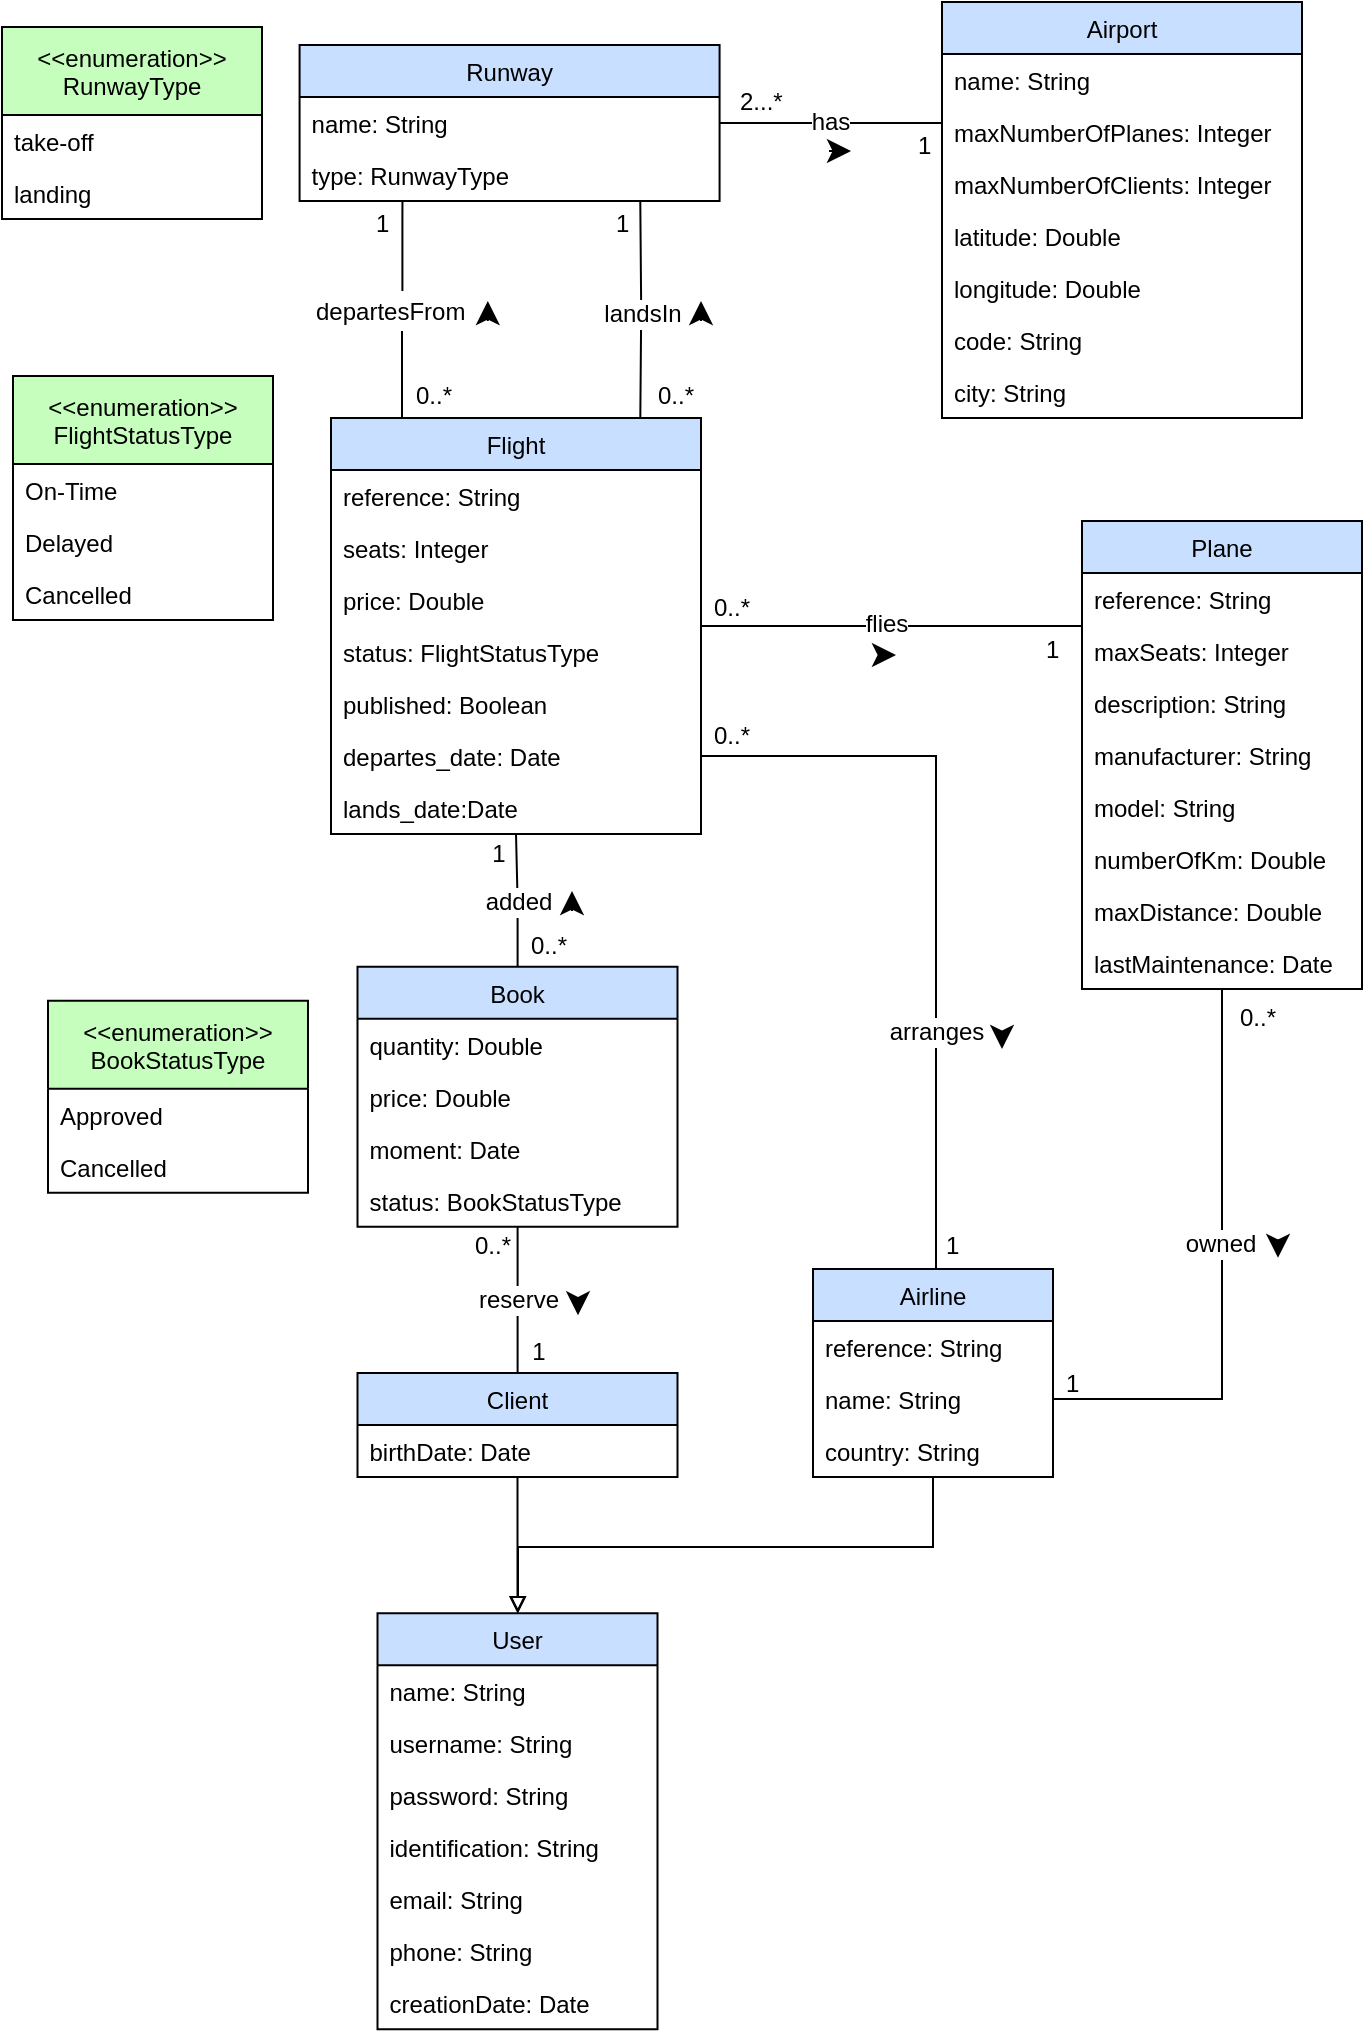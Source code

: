 <mxfile version="12.4.2" type="device" pages="1"><diagram id="jjlKhus_xSIykUgJ4xhV" name="Page-1"><mxGraphModel dx="1173" dy="673" grid="1" gridSize="10" guides="1" tooltips="1" connect="1" arrows="1" fold="1" page="1" pageScale="1" pageWidth="827" pageHeight="1169" math="0" shadow="0"><root><mxCell id="0"/><mxCell id="1" parent="0"/><mxCell id="i8U-wxFuqgs0PLPMtwqe-15" style="edgeStyle=orthogonalEdgeStyle;rounded=0;orthogonalLoop=1;jettySize=auto;html=1;endArrow=none;endFill=0;" parent="1" source="wiXEgSdRvyLpgxrbXpj9-1" target="e47_xVu1gTIImA9z5qKd-11" edge="1"><mxGeometry relative="1" as="geometry"><Array as="points"><mxPoint x="550" y="130.5"/><mxPoint x="550" y="130.5"/></Array></mxGeometry></mxCell><mxCell id="i8U-wxFuqgs0PLPMtwqe-63" value="has" style="text;html=1;resizable=0;points=[];align=center;verticalAlign=middle;labelBackgroundColor=#ffffff;fontSize=12;" parent="i8U-wxFuqgs0PLPMtwqe-15" vertex="1" connectable="0"><mxGeometry x="0.215" y="2" relative="1" as="geometry"><mxPoint x="11.71" y="-3.2" as="offset"/></mxGeometry></mxCell><mxCell id="wiXEgSdRvyLpgxrbXpj9-1" value="Airport" style="swimlane;fontStyle=0;childLayout=stackLayout;horizontal=1;startSize=26;fillColor=#C9DFFF;horizontalStack=0;resizeParent=1;resizeParentMax=0;resizeLast=0;collapsible=1;marginBottom=0;" parent="1" vertex="1"><mxGeometry x="570" y="70" width="180" height="208" as="geometry"/></mxCell><mxCell id="e47_xVu1gTIImA9z5qKd-8" value="name: String" style="text;strokeColor=none;fillColor=none;align=left;verticalAlign=top;spacingLeft=4;spacingRight=4;overflow=hidden;rotatable=0;points=[[0,0.5],[1,0.5]];portConstraint=eastwest;" parent="wiXEgSdRvyLpgxrbXpj9-1" vertex="1"><mxGeometry y="26" width="180" height="26" as="geometry"/></mxCell><mxCell id="wiXEgSdRvyLpgxrbXpj9-2" value="maxNumberOfPlanes: Integer" style="text;strokeColor=none;fillColor=none;align=left;verticalAlign=top;spacingLeft=4;spacingRight=4;overflow=hidden;rotatable=0;points=[[0,0.5],[1,0.5]];portConstraint=eastwest;" parent="wiXEgSdRvyLpgxrbXpj9-1" vertex="1"><mxGeometry y="52" width="180" height="26" as="geometry"/></mxCell><mxCell id="wiXEgSdRvyLpgxrbXpj9-3" value="maxNumberOfClients: Integer" style="text;strokeColor=none;fillColor=none;align=left;verticalAlign=top;spacingLeft=4;spacingRight=4;overflow=hidden;rotatable=0;points=[[0,0.5],[1,0.5]];portConstraint=eastwest;" parent="wiXEgSdRvyLpgxrbXpj9-1" vertex="1"><mxGeometry y="78" width="180" height="26" as="geometry"/></mxCell><mxCell id="wiXEgSdRvyLpgxrbXpj9-18" value="latitude: Double" style="text;strokeColor=none;fillColor=none;align=left;verticalAlign=top;spacingLeft=4;spacingRight=4;overflow=hidden;rotatable=0;points=[[0,0.5],[1,0.5]];portConstraint=eastwest;" parent="wiXEgSdRvyLpgxrbXpj9-1" vertex="1"><mxGeometry y="104" width="180" height="26" as="geometry"/></mxCell><mxCell id="wiXEgSdRvyLpgxrbXpj9-19" value="longitude: Double" style="text;strokeColor=none;fillColor=none;align=left;verticalAlign=top;spacingLeft=4;spacingRight=4;overflow=hidden;rotatable=0;points=[[0,0.5],[1,0.5]];portConstraint=eastwest;" parent="wiXEgSdRvyLpgxrbXpj9-1" vertex="1"><mxGeometry y="130" width="180" height="26" as="geometry"/></mxCell><mxCell id="e47_xVu1gTIImA9z5qKd-31" value="code: String" style="text;strokeColor=none;fillColor=none;align=left;verticalAlign=top;spacingLeft=4;spacingRight=4;overflow=hidden;rotatable=0;points=[[0,0.5],[1,0.5]];portConstraint=eastwest;" parent="wiXEgSdRvyLpgxrbXpj9-1" vertex="1"><mxGeometry y="156" width="180" height="26" as="geometry"/></mxCell><mxCell id="_Gs-0p0A_HQVbvWXgcsS-1" value="city: String" style="text;strokeColor=none;fillColor=none;align=left;verticalAlign=top;spacingLeft=4;spacingRight=4;overflow=hidden;rotatable=0;points=[[0,0.5],[1,0.5]];portConstraint=eastwest;" parent="wiXEgSdRvyLpgxrbXpj9-1" vertex="1"><mxGeometry y="182" width="180" height="26" as="geometry"/></mxCell><mxCell id="wiXEgSdRvyLpgxrbXpj9-56" style="edgeStyle=orthogonalEdgeStyle;rounded=0;orthogonalLoop=1;jettySize=auto;html=1;endArrow=none;endFill=0;startArrow=none;startFill=0;" parent="1" target="wiXEgSdRvyLpgxrbXpj9-24" edge="1" source="wiXEgSdRvyLpgxrbXpj9-20"><mxGeometry relative="1" as="geometry"><mxPoint x="449.497" y="418.845" as="sourcePoint"/><mxPoint x="640.29" y="419.362" as="targetPoint"/><Array as="points"><mxPoint x="610" y="382.5"/><mxPoint x="610" y="382.5"/></Array></mxGeometry></mxCell><mxCell id="i8U-wxFuqgs0PLPMtwqe-56" value="flies" style="text;html=1;resizable=0;points=[];align=center;verticalAlign=middle;labelBackgroundColor=#ffffff;fontSize=12;" parent="wiXEgSdRvyLpgxrbXpj9-56" vertex="1" connectable="0"><mxGeometry x="-0.032" y="-1" relative="1" as="geometry"><mxPoint y="-2.1" as="offset"/></mxGeometry></mxCell><mxCell id="wiXEgSdRvyLpgxrbXpj9-119" style="edgeStyle=orthogonalEdgeStyle;rounded=0;orthogonalLoop=1;jettySize=auto;html=1;endArrow=none;endFill=0;endSize=12;exitX=1;exitY=0.5;exitDx=0;exitDy=0;" parent="1" source="CHxeCQ4neYwOD0dbttCD-2" target="wiXEgSdRvyLpgxrbXpj9-35" edge="1"><mxGeometry relative="1" as="geometry"><Array as="points"><mxPoint x="567" y="447.5"/></Array></mxGeometry></mxCell><mxCell id="i8U-wxFuqgs0PLPMtwqe-54" value="arranges" style="text;html=1;resizable=0;points=[];align=center;verticalAlign=middle;labelBackgroundColor=#ffffff;fontSize=12;" parent="wiXEgSdRvyLpgxrbXpj9-119" vertex="1" connectable="0"><mxGeometry x="0.094" y="1" relative="1" as="geometry"><mxPoint x="-1.29" y="50.93" as="offset"/></mxGeometry></mxCell><mxCell id="wiXEgSdRvyLpgxrbXpj9-20" value="Flight" style="swimlane;fontStyle=0;childLayout=stackLayout;horizontal=1;startSize=26;fillColor=#C9DFFF;horizontalStack=0;resizeParent=1;resizeParentMax=0;resizeLast=0;collapsible=1;marginBottom=0;" parent="1" vertex="1"><mxGeometry x="264.5" y="278" width="185" height="208" as="geometry"/></mxCell><mxCell id="wiXEgSdRvyLpgxrbXpj9-21" value="reference: String" style="text;strokeColor=none;fillColor=none;align=left;verticalAlign=top;spacingLeft=4;spacingRight=4;overflow=hidden;rotatable=0;points=[[0,0.5],[1,0.5]];portConstraint=eastwest;" parent="wiXEgSdRvyLpgxrbXpj9-20" vertex="1"><mxGeometry y="26" width="185" height="26" as="geometry"/></mxCell><mxCell id="i8U-wxFuqgs0PLPMtwqe-36" value="seats: Integer" style="text;strokeColor=none;fillColor=none;align=left;verticalAlign=top;spacingLeft=4;spacingRight=4;overflow=hidden;rotatable=0;points=[[0,0.5],[1,0.5]];portConstraint=eastwest;" parent="wiXEgSdRvyLpgxrbXpj9-20" vertex="1"><mxGeometry y="52" width="185" height="26" as="geometry"/></mxCell><mxCell id="MM5RyZg-ztgFX06u590O-25" value="price: Double" style="text;strokeColor=none;fillColor=none;align=left;verticalAlign=top;spacingLeft=4;spacingRight=4;overflow=hidden;rotatable=0;points=[[0,0.5],[1,0.5]];portConstraint=eastwest;" parent="wiXEgSdRvyLpgxrbXpj9-20" vertex="1"><mxGeometry y="78" width="185" height="26" as="geometry"/></mxCell><mxCell id="_Gs-0p0A_HQVbvWXgcsS-5" value="status: FlightStatusType" style="text;strokeColor=none;fillColor=none;align=left;verticalAlign=top;spacingLeft=4;spacingRight=4;overflow=hidden;rotatable=0;points=[[0,0.5],[1,0.5]];portConstraint=eastwest;" parent="wiXEgSdRvyLpgxrbXpj9-20" vertex="1"><mxGeometry y="104" width="185" height="26" as="geometry"/></mxCell><mxCell id="gI_N3tpRyIYQLlrULtav-6" value="published: Boolean" style="text;strokeColor=none;fillColor=none;align=left;verticalAlign=top;spacingLeft=4;spacingRight=4;overflow=hidden;rotatable=0;points=[[0,0.5],[1,0.5]];portConstraint=eastwest;" parent="wiXEgSdRvyLpgxrbXpj9-20" vertex="1"><mxGeometry y="130" width="185" height="26" as="geometry"/></mxCell><mxCell id="CHxeCQ4neYwOD0dbttCD-2" value="departes_date: Date" style="text;strokeColor=none;fillColor=none;align=left;verticalAlign=top;spacingLeft=4;spacingRight=4;overflow=hidden;rotatable=0;points=[[0,0.5],[1,0.5]];portConstraint=eastwest;" parent="wiXEgSdRvyLpgxrbXpj9-20" vertex="1"><mxGeometry y="156" width="185" height="26" as="geometry"/></mxCell><mxCell id="CHxeCQ4neYwOD0dbttCD-3" value="lands_date:Date" style="text;strokeColor=none;fillColor=none;align=left;verticalAlign=top;spacingLeft=4;spacingRight=4;overflow=hidden;rotatable=0;points=[[0,0.5],[1,0.5]];portConstraint=eastwest;" parent="wiXEgSdRvyLpgxrbXpj9-20" vertex="1"><mxGeometry y="182" width="185" height="26" as="geometry"/></mxCell><mxCell id="TCSUIUaR9XJrsjGmxKsc-1" style="edgeStyle=orthogonalEdgeStyle;rounded=0;orthogonalLoop=1;jettySize=auto;html=1;endArrow=none;endFill=0;" edge="1" parent="1" source="wiXEgSdRvyLpgxrbXpj9-24" target="wiXEgSdRvyLpgxrbXpj9-36"><mxGeometry relative="1" as="geometry"/></mxCell><mxCell id="wiXEgSdRvyLpgxrbXpj9-24" value="Plane" style="swimlane;fontStyle=0;childLayout=stackLayout;horizontal=1;startSize=26;fillColor=#C9DFFF;horizontalStack=0;resizeParent=1;resizeParentMax=0;resizeLast=0;collapsible=1;marginBottom=0;" parent="1" vertex="1"><mxGeometry x="640" y="329.5" width="140" height="234" as="geometry"/></mxCell><mxCell id="wiXEgSdRvyLpgxrbXpj9-25" value="reference: String" style="text;strokeColor=none;fillColor=none;align=left;verticalAlign=top;spacingLeft=4;spacingRight=4;overflow=hidden;rotatable=0;points=[[0,0.5],[1,0.5]];portConstraint=eastwest;" parent="wiXEgSdRvyLpgxrbXpj9-24" vertex="1"><mxGeometry y="26" width="140" height="26" as="geometry"/></mxCell><mxCell id="wiXEgSdRvyLpgxrbXpj9-26" value="maxSeats: Integer" style="text;strokeColor=none;fillColor=none;align=left;verticalAlign=top;spacingLeft=4;spacingRight=4;overflow=hidden;rotatable=0;points=[[0,0.5],[1,0.5]];portConstraint=eastwest;" parent="wiXEgSdRvyLpgxrbXpj9-24" vertex="1"><mxGeometry y="52" width="140" height="26" as="geometry"/></mxCell><mxCell id="wiXEgSdRvyLpgxrbXpj9-27" value="description: String" style="text;strokeColor=none;fillColor=none;align=left;verticalAlign=top;spacingLeft=4;spacingRight=4;overflow=hidden;rotatable=0;points=[[0,0.5],[1,0.5]];portConstraint=eastwest;" parent="wiXEgSdRvyLpgxrbXpj9-24" vertex="1"><mxGeometry y="78" width="140" height="26" as="geometry"/></mxCell><mxCell id="wiXEgSdRvyLpgxrbXpj9-32" value="manufacturer: String" style="text;strokeColor=none;fillColor=none;align=left;verticalAlign=top;spacingLeft=4;spacingRight=4;overflow=hidden;rotatable=0;points=[[0,0.5],[1,0.5]];portConstraint=eastwest;" parent="wiXEgSdRvyLpgxrbXpj9-24" vertex="1"><mxGeometry y="104" width="140" height="26" as="geometry"/></mxCell><mxCell id="wiXEgSdRvyLpgxrbXpj9-33" value="model: String" style="text;strokeColor=none;fillColor=none;align=left;verticalAlign=top;spacingLeft=4;spacingRight=4;overflow=hidden;rotatable=0;points=[[0,0.5],[1,0.5]];portConstraint=eastwest;" parent="wiXEgSdRvyLpgxrbXpj9-24" vertex="1"><mxGeometry y="130" width="140" height="26" as="geometry"/></mxCell><mxCell id="wiXEgSdRvyLpgxrbXpj9-34" value="numberOfKm: Double" style="text;strokeColor=none;fillColor=none;align=left;verticalAlign=top;spacingLeft=4;spacingRight=4;overflow=hidden;rotatable=0;points=[[0,0.5],[1,0.5]];portConstraint=eastwest;" parent="wiXEgSdRvyLpgxrbXpj9-24" vertex="1"><mxGeometry y="156" width="140" height="26" as="geometry"/></mxCell><mxCell id="of_QxzewLx2LEj0Din7o-1" value="maxDistance: Double" style="text;strokeColor=none;fillColor=none;align=left;verticalAlign=top;spacingLeft=4;spacingRight=4;overflow=hidden;rotatable=0;points=[[0,0.5],[1,0.5]];portConstraint=eastwest;" parent="wiXEgSdRvyLpgxrbXpj9-24" vertex="1"><mxGeometry y="182" width="140" height="26" as="geometry"/></mxCell><mxCell id="wubz8HPa-OPtQIQeX_Rz-7" value="lastMaintenance: Date" style="text;strokeColor=none;fillColor=none;align=left;verticalAlign=top;spacingLeft=4;spacingRight=4;overflow=hidden;rotatable=0;points=[[0,0.5],[1,0.5]];portConstraint=eastwest;" parent="wiXEgSdRvyLpgxrbXpj9-24" vertex="1"><mxGeometry y="208" width="140" height="26" as="geometry"/></mxCell><mxCell id="MM5RyZg-ztgFX06u590O-30" style="edgeStyle=orthogonalEdgeStyle;rounded=0;orthogonalLoop=1;jettySize=auto;html=1;endArrow=block;endFill=0;" parent="1" source="wiXEgSdRvyLpgxrbXpj9-35" target="wiXEgSdRvyLpgxrbXpj9-97" edge="1"><mxGeometry relative="1" as="geometry"><Array as="points"><mxPoint x="566" y="842.5"/><mxPoint x="358" y="842.5"/></Array></mxGeometry></mxCell><mxCell id="wiXEgSdRvyLpgxrbXpj9-35" value="Airline" style="swimlane;fontStyle=0;childLayout=stackLayout;horizontal=1;startSize=26;fillColor=#C9DFFF;horizontalStack=0;resizeParent=1;resizeParentMax=0;resizeLast=0;collapsible=1;marginBottom=0;" parent="1" vertex="1"><mxGeometry x="505.5" y="703.5" width="120" height="104" as="geometry"/></mxCell><mxCell id="wubz8HPa-OPtQIQeX_Rz-4" value="reference: String" style="text;strokeColor=none;fillColor=none;align=left;verticalAlign=top;spacingLeft=4;spacingRight=4;overflow=hidden;rotatable=0;points=[[0,0.5],[1,0.5]];portConstraint=eastwest;" parent="wiXEgSdRvyLpgxrbXpj9-35" vertex="1"><mxGeometry y="26" width="120" height="26" as="geometry"/></mxCell><mxCell id="wiXEgSdRvyLpgxrbXpj9-36" value="name: String" style="text;strokeColor=none;fillColor=none;align=left;verticalAlign=top;spacingLeft=4;spacingRight=4;overflow=hidden;rotatable=0;points=[[0,0.5],[1,0.5]];portConstraint=eastwest;" parent="wiXEgSdRvyLpgxrbXpj9-35" vertex="1"><mxGeometry y="52" width="120" height="26" as="geometry"/></mxCell><mxCell id="wubz8HPa-OPtQIQeX_Rz-3" value="country: String" style="text;strokeColor=none;fillColor=none;align=left;verticalAlign=top;spacingLeft=4;spacingRight=4;overflow=hidden;rotatable=0;points=[[0,0.5],[1,0.5]];portConstraint=eastwest;" parent="wiXEgSdRvyLpgxrbXpj9-35" vertex="1"><mxGeometry y="78" width="120" height="26" as="geometry"/></mxCell><mxCell id="ddyBXh0n-D4mU05Y6qdm-5" style="edgeStyle=orthogonalEdgeStyle;rounded=0;orthogonalLoop=1;jettySize=auto;html=1;endFill=0;endArrow=block;" parent="1" source="wiXEgSdRvyLpgxrbXpj9-39" target="wiXEgSdRvyLpgxrbXpj9-97" edge="1"><mxGeometry relative="1" as="geometry"/></mxCell><mxCell id="wiXEgSdRvyLpgxrbXpj9-39" value="Client" style="swimlane;fontStyle=0;childLayout=stackLayout;horizontal=1;startSize=26;fillColor=#C9DFFF;horizontalStack=0;resizeParent=1;resizeParentMax=0;resizeLast=0;collapsible=1;marginBottom=0;" parent="1" vertex="1"><mxGeometry x="277.75" y="755.5" width="160" height="52" as="geometry"/></mxCell><mxCell id="wiXEgSdRvyLpgxrbXpj9-41" value="birthDate: Date" style="text;strokeColor=none;fillColor=none;align=left;verticalAlign=top;spacingLeft=4;spacingRight=4;overflow=hidden;rotatable=0;points=[[0,0.5],[1,0.5]];portConstraint=eastwest;" parent="wiXEgSdRvyLpgxrbXpj9-39" vertex="1"><mxGeometry y="26" width="160" height="26" as="geometry"/></mxCell><mxCell id="wiXEgSdRvyLpgxrbXpj9-97" value="User" style="swimlane;fontStyle=0;childLayout=stackLayout;horizontal=1;startSize=26;fillColor=#C9DFFF;horizontalStack=0;resizeParent=1;resizeParentMax=0;resizeLast=0;collapsible=1;marginBottom=0;" parent="1" vertex="1"><mxGeometry x="287.75" y="875.64" width="140" height="208" as="geometry"/></mxCell><mxCell id="wiXEgSdRvyLpgxrbXpj9-98" value="name: String" style="text;strokeColor=none;fillColor=none;align=left;verticalAlign=top;spacingLeft=4;spacingRight=4;overflow=hidden;rotatable=0;points=[[0,0.5],[1,0.5]];portConstraint=eastwest;" parent="wiXEgSdRvyLpgxrbXpj9-97" vertex="1"><mxGeometry y="26" width="140" height="26" as="geometry"/></mxCell><mxCell id="wiXEgSdRvyLpgxrbXpj9-99" value="username: String" style="text;strokeColor=none;fillColor=none;align=left;verticalAlign=top;spacingLeft=4;spacingRight=4;overflow=hidden;rotatable=0;points=[[0,0.5],[1,0.5]];portConstraint=eastwest;" parent="wiXEgSdRvyLpgxrbXpj9-97" vertex="1"><mxGeometry y="52" width="140" height="26" as="geometry"/></mxCell><mxCell id="wiXEgSdRvyLpgxrbXpj9-100" value="password: String" style="text;strokeColor=none;fillColor=none;align=left;verticalAlign=top;spacingLeft=4;spacingRight=4;overflow=hidden;rotatable=0;points=[[0,0.5],[1,0.5]];portConstraint=eastwest;" parent="wiXEgSdRvyLpgxrbXpj9-97" vertex="1"><mxGeometry y="78" width="140" height="26" as="geometry"/></mxCell><mxCell id="wiXEgSdRvyLpgxrbXpj9-102" value="identification: String" style="text;strokeColor=none;fillColor=none;align=left;verticalAlign=top;spacingLeft=4;spacingRight=4;overflow=hidden;rotatable=0;points=[[0,0.5],[1,0.5]];portConstraint=eastwest;" parent="wiXEgSdRvyLpgxrbXpj9-97" vertex="1"><mxGeometry y="104" width="140" height="26" as="geometry"/></mxCell><mxCell id="wiXEgSdRvyLpgxrbXpj9-104" value="email: String" style="text;strokeColor=none;fillColor=none;align=left;verticalAlign=top;spacingLeft=4;spacingRight=4;overflow=hidden;rotatable=0;points=[[0,0.5],[1,0.5]];portConstraint=eastwest;" parent="wiXEgSdRvyLpgxrbXpj9-97" vertex="1"><mxGeometry y="130" width="140" height="26" as="geometry"/></mxCell><mxCell id="wiXEgSdRvyLpgxrbXpj9-105" value="phone: String" style="text;strokeColor=none;fillColor=none;align=left;verticalAlign=top;spacingLeft=4;spacingRight=4;overflow=hidden;rotatable=0;points=[[0,0.5],[1,0.5]];portConstraint=eastwest;" parent="wiXEgSdRvyLpgxrbXpj9-97" vertex="1"><mxGeometry y="156" width="140" height="26" as="geometry"/></mxCell><mxCell id="wiXEgSdRvyLpgxrbXpj9-106" value="creationDate: Date" style="text;strokeColor=none;fillColor=none;align=left;verticalAlign=top;spacingLeft=4;spacingRight=4;overflow=hidden;rotatable=0;points=[[0,0.5],[1,0.5]];portConstraint=eastwest;" parent="wiXEgSdRvyLpgxrbXpj9-97" vertex="1"><mxGeometry y="182" width="140" height="26" as="geometry"/></mxCell><mxCell id="i8U-wxFuqgs0PLPMtwqe-8" style="edgeStyle=orthogonalEdgeStyle;rounded=0;orthogonalLoop=1;jettySize=auto;html=1;endArrow=none;endFill=0;exitX=0.771;exitY=1.001;exitDx=0;exitDy=0;exitPerimeter=0;entryX=0.836;entryY=-0.002;entryDx=0;entryDy=0;entryPerimeter=0;" parent="1" target="wiXEgSdRvyLpgxrbXpj9-20" edge="1"><mxGeometry relative="1" as="geometry"><mxPoint x="419" y="313.5" as="targetPoint"/><mxPoint x="419.143" y="169.643" as="sourcePoint"/></mxGeometry></mxCell><mxCell id="i8U-wxFuqgs0PLPMtwqe-12" value="landsIn" style="text;html=1;resizable=0;points=[];align=center;verticalAlign=middle;labelBackgroundColor=#ffffff;" parent="i8U-wxFuqgs0PLPMtwqe-8" vertex="1" connectable="0"><mxGeometry x="0.205" y="2" relative="1" as="geometry"><mxPoint x="-1.33" y="-8.73" as="offset"/></mxGeometry></mxCell><mxCell id="i8U-wxFuqgs0PLPMtwqe-13" style="edgeStyle=orthogonalEdgeStyle;rounded=0;orthogonalLoop=1;jettySize=auto;html=1;endArrow=none;endFill=0;" parent="1" source="i8U-wxFuqgs0PLPMtwqe-10" target="wiXEgSdRvyLpgxrbXpj9-20" edge="1"><mxGeometry relative="1" as="geometry"><Array as="points"><mxPoint x="300" y="278.5"/><mxPoint x="300" y="278.5"/></Array><mxPoint x="350" y="273.5" as="targetPoint"/></mxGeometry></mxCell><mxCell id="e47_xVu1gTIImA9z5qKd-11" value="Runway" style="swimlane;fontStyle=0;childLayout=stackLayout;horizontal=1;startSize=26;fillColor=#C9DFFF;horizontalStack=0;resizeParent=1;resizeParentMax=0;resizeLast=0;collapsible=1;marginBottom=0;" parent="1" vertex="1"><mxGeometry x="248.79" y="91.5" width="210" height="78" as="geometry"/></mxCell><mxCell id="e47_xVu1gTIImA9z5qKd-12" value="name: String" style="text;strokeColor=none;fillColor=none;align=left;verticalAlign=top;spacingLeft=4;spacingRight=4;overflow=hidden;rotatable=0;points=[[0,0.5],[1,0.5]];portConstraint=eastwest;" parent="e47_xVu1gTIImA9z5qKd-11" vertex="1"><mxGeometry y="26" width="210" height="26" as="geometry"/></mxCell><mxCell id="e47_xVu1gTIImA9z5qKd-16" value="type: RunwayType" style="text;strokeColor=none;fillColor=none;align=left;verticalAlign=top;spacingLeft=4;spacingRight=4;overflow=hidden;rotatable=0;points=[[0,0.5],[1,0.5]];portConstraint=eastwest;" parent="e47_xVu1gTIImA9z5qKd-11" vertex="1"><mxGeometry y="52" width="210" height="26" as="geometry"/></mxCell><mxCell id="e47_xVu1gTIImA9z5qKd-18" value="&lt;&lt;enumeration&gt;&gt;&#10;RunwayType" style="swimlane;fontStyle=0;childLayout=stackLayout;horizontal=1;startSize=44;fillColor=#C6FFBD;horizontalStack=0;resizeParent=1;resizeParentMax=0;resizeLast=0;collapsible=1;marginBottom=0;" parent="1" vertex="1"><mxGeometry x="100" y="82.5" width="130" height="96" as="geometry"/></mxCell><mxCell id="e47_xVu1gTIImA9z5qKd-19" value="take-off" style="text;strokeColor=none;fillColor=none;align=left;verticalAlign=top;spacingLeft=4;spacingRight=4;overflow=hidden;rotatable=0;points=[[0,0.5],[1,0.5]];portConstraint=eastwest;" parent="e47_xVu1gTIImA9z5qKd-18" vertex="1"><mxGeometry y="44" width="130" height="26" as="geometry"/></mxCell><mxCell id="e47_xVu1gTIImA9z5qKd-20" value="landing" style="text;strokeColor=none;fillColor=none;align=left;verticalAlign=top;spacingLeft=4;spacingRight=4;overflow=hidden;rotatable=0;points=[[0,0.5],[1,0.5]];portConstraint=eastwest;" parent="e47_xVu1gTIImA9z5qKd-18" vertex="1"><mxGeometry y="70" width="130" height="26" as="geometry"/></mxCell><mxCell id="i8U-wxFuqgs0PLPMtwqe-10" value="departesFrom" style="text;html=1;resizable=0;points=[];autosize=1;align=left;verticalAlign=top;spacingTop=-4;" parent="1" vertex="1"><mxGeometry x="255" y="214.5" width="90" height="20" as="geometry"/></mxCell><mxCell id="i8U-wxFuqgs0PLPMtwqe-14" style="edgeStyle=orthogonalEdgeStyle;rounded=0;orthogonalLoop=1;jettySize=auto;html=1;endArrow=none;endFill=0;" parent="1" target="i8U-wxFuqgs0PLPMtwqe-10" edge="1"><mxGeometry relative="1" as="geometry"><mxPoint x="300.238" y="169.5" as="sourcePoint"/><mxPoint x="305" y="274.5" as="targetPoint"/><Array as="points"><mxPoint x="300" y="175.5"/><mxPoint x="300" y="175.5"/></Array></mxGeometry></mxCell><mxCell id="i8U-wxFuqgs0PLPMtwqe-17" value="0..*" style="text;html=1;resizable=0;points=[];autosize=1;align=left;verticalAlign=top;spacingTop=-4;" parent="1" vertex="1"><mxGeometry x="305" y="257" width="30" height="20" as="geometry"/></mxCell><mxCell id="i8U-wxFuqgs0PLPMtwqe-19" value="1" style="text;html=1;resizable=0;points=[];autosize=1;align=left;verticalAlign=top;spacingTop=-4;" parent="1" vertex="1"><mxGeometry x="285" y="170.5" width="20" height="20" as="geometry"/></mxCell><mxCell id="i8U-wxFuqgs0PLPMtwqe-20" value="1" style="text;html=1;resizable=0;points=[];autosize=1;align=left;verticalAlign=top;spacingTop=-4;" parent="1" vertex="1"><mxGeometry x="404.86" y="170.5" width="20" height="20" as="geometry"/></mxCell><mxCell id="i8U-wxFuqgs0PLPMtwqe-21" value="0..*" style="text;html=1;resizable=0;points=[];autosize=1;align=left;verticalAlign=top;spacingTop=-4;" parent="1" vertex="1"><mxGeometry x="426.29" y="257" width="30" height="20" as="geometry"/></mxCell><mxCell id="i8U-wxFuqgs0PLPMtwqe-24" value="" style="endArrow=classic;html=1;strokeWidth=1;fillColor=#000000;fontSize=6;endSize=9;startSize=7;" parent="1" edge="1"><mxGeometry width="50" height="50" relative="1" as="geometry"><mxPoint x="342.9" y="229.5" as="sourcePoint"/><mxPoint x="342.9" y="219.5" as="targetPoint"/><Array as="points"><mxPoint x="342.9" y="229.5"/></Array></mxGeometry></mxCell><mxCell id="i8U-wxFuqgs0PLPMtwqe-25" value="" style="endArrow=classic;html=1;strokeWidth=1;fillColor=#000000;fontSize=6;endSize=9;startSize=7;" parent="1" edge="1"><mxGeometry width="50" height="50" relative="1" as="geometry"><mxPoint x="449.5" y="229.5" as="sourcePoint"/><mxPoint x="449.5" y="219.5" as="targetPoint"/></mxGeometry></mxCell><mxCell id="i8U-wxFuqgs0PLPMtwqe-33" value="2...*" style="text;html=1;resizable=0;points=[];autosize=1;align=left;verticalAlign=top;spacingTop=-4;fontSize=12;" parent="1" vertex="1"><mxGeometry x="467" y="109.5" width="30" height="10" as="geometry"/></mxCell><mxCell id="i8U-wxFuqgs0PLPMtwqe-34" value="1" style="text;html=1;resizable=0;points=[];autosize=1;align=left;verticalAlign=top;spacingTop=-4;fontSize=12;" parent="1" vertex="1"><mxGeometry x="555.5" y="131.5" width="20" height="10" as="geometry"/></mxCell><mxCell id="i8U-wxFuqgs0PLPMtwqe-37" value="1" style="text;html=1;resizable=0;points=[];autosize=1;align=left;verticalAlign=top;spacingTop=-4;fontSize=12;" parent="1" vertex="1"><mxGeometry x="570" y="682.36" width="20" height="10" as="geometry"/></mxCell><mxCell id="i8U-wxFuqgs0PLPMtwqe-38" value="0..*" style="text;html=1;resizable=0;points=[];autosize=1;align=left;verticalAlign=top;spacingTop=-4;fontSize=12;" parent="1" vertex="1"><mxGeometry x="453.79" y="426.5" width="30" height="20" as="geometry"/></mxCell><mxCell id="i8U-wxFuqgs0PLPMtwqe-41" value="1" style="text;html=1;resizable=0;points=[];autosize=1;align=left;verticalAlign=top;spacingTop=-4;fontSize=12;" parent="1" vertex="1"><mxGeometry x="620" y="383.5" width="20" height="10" as="geometry"/></mxCell><mxCell id="i8U-wxFuqgs0PLPMtwqe-42" value="0..*" style="text;html=1;resizable=0;points=[];autosize=1;align=left;verticalAlign=top;spacingTop=-4;fontSize=12;" parent="1" vertex="1"><mxGeometry x="453.79" y="363" width="30" height="20" as="geometry"/></mxCell><mxCell id="i8U-wxFuqgs0PLPMtwqe-55" value="" style="endArrow=classic;html=1;strokeWidth=1;fillColor=#000000;fontSize=6;endSize=9;startSize=7;" parent="1" edge="1"><mxGeometry width="50" height="50" relative="1" as="geometry"><mxPoint x="540" y="396.5" as="sourcePoint"/><mxPoint x="547" y="396.5" as="targetPoint"/></mxGeometry></mxCell><mxCell id="i8U-wxFuqgs0PLPMtwqe-62" value="" style="endArrow=classic;html=1;strokeWidth=1;fillColor=#000000;fontSize=6;endSize=9;startSize=7;" parent="1" edge="1"><mxGeometry width="50" height="50" relative="1" as="geometry"><mxPoint x="600" y="587.5" as="sourcePoint"/><mxPoint x="600" y="593.5" as="targetPoint"/></mxGeometry></mxCell><mxCell id="MM5RyZg-ztgFX06u590O-19" style="edgeStyle=orthogonalEdgeStyle;rounded=0;orthogonalLoop=1;jettySize=auto;html=1;endArrow=none;endFill=0;" parent="1" source="MM5RyZg-ztgFX06u590O-13" target="wiXEgSdRvyLpgxrbXpj9-39" edge="1"><mxGeometry relative="1" as="geometry"><Array as="points"><mxPoint x="358" y="702.5"/><mxPoint x="358" y="702.5"/></Array><mxPoint x="430" y="722.5" as="targetPoint"/></mxGeometry></mxCell><mxCell id="MM5RyZg-ztgFX06u590O-48" value="reserve" style="text;html=1;align=center;verticalAlign=middle;resizable=0;points=[];;labelBackgroundColor=#ffffff;" parent="MM5RyZg-ztgFX06u590O-19" vertex="1" connectable="0"><mxGeometry x="0.32" relative="1" as="geometry"><mxPoint x="-0.01" y="-11.92" as="offset"/></mxGeometry></mxCell><mxCell id="MM5RyZg-ztgFX06u590O-13" value="Book" style="swimlane;fontStyle=0;childLayout=stackLayout;horizontal=1;startSize=26;fillColor=#C9DFFF;horizontalStack=0;resizeParent=1;resizeParentMax=0;resizeLast=0;collapsible=1;marginBottom=0;" parent="1" vertex="1"><mxGeometry x="277.75" y="552.36" width="160" height="130" as="geometry"/></mxCell><mxCell id="MM5RyZg-ztgFX06u590O-14" value="quantity: Double" style="text;strokeColor=none;fillColor=none;align=left;verticalAlign=top;spacingLeft=4;spacingRight=4;overflow=hidden;rotatable=0;points=[[0,0.5],[1,0.5]];portConstraint=eastwest;" parent="MM5RyZg-ztgFX06u590O-13" vertex="1"><mxGeometry y="26" width="160" height="26" as="geometry"/></mxCell><mxCell id="MM5RyZg-ztgFX06u590O-39" value="price: Double" style="text;strokeColor=none;fillColor=none;align=left;verticalAlign=top;spacingLeft=4;spacingRight=4;overflow=hidden;rotatable=0;points=[[0,0.5],[1,0.5]];portConstraint=eastwest;" parent="MM5RyZg-ztgFX06u590O-13" vertex="1"><mxGeometry y="52" width="160" height="26" as="geometry"/></mxCell><mxCell id="MM5RyZg-ztgFX06u590O-15" value="moment: Date" style="text;strokeColor=none;fillColor=none;align=left;verticalAlign=top;spacingLeft=4;spacingRight=4;overflow=hidden;rotatable=0;points=[[0,0.5],[1,0.5]];portConstraint=eastwest;" parent="MM5RyZg-ztgFX06u590O-13" vertex="1"><mxGeometry y="78" width="160" height="26" as="geometry"/></mxCell><mxCell id="gI_N3tpRyIYQLlrULtav-1" value="status: BookStatusType" style="text;strokeColor=none;fillColor=none;align=left;verticalAlign=top;spacingLeft=4;spacingRight=4;overflow=hidden;rotatable=0;points=[[0,0.5],[1,0.5]];portConstraint=eastwest;" parent="MM5RyZg-ztgFX06u590O-13" vertex="1"><mxGeometry y="104" width="160" height="26" as="geometry"/></mxCell><mxCell id="MM5RyZg-ztgFX06u590O-43" style="edgeStyle=orthogonalEdgeStyle;rounded=0;orthogonalLoop=1;jettySize=auto;html=1;endArrow=none;endFill=0;" parent="1" source="MM5RyZg-ztgFX06u590O-13" target="wiXEgSdRvyLpgxrbXpj9-20" edge="1"><mxGeometry relative="1" as="geometry"><mxPoint x="357.143" y="599" as="sourcePoint"/><mxPoint x="357.0" y="478" as="targetPoint"/></mxGeometry></mxCell><mxCell id="MM5RyZg-ztgFX06u590O-51" value="added" style="text;html=1;align=center;verticalAlign=middle;resizable=0;points=[];;labelBackgroundColor=#ffffff;" parent="MM5RyZg-ztgFX06u590O-43" vertex="1" connectable="0"><mxGeometry x="0.266" relative="1" as="geometry"><mxPoint x="0.61" y="9.05" as="offset"/></mxGeometry></mxCell><mxCell id="MM5RyZg-ztgFX06u590O-50" value="" style="endArrow=classic;html=1;strokeWidth=1;fillColor=#000000;fontSize=6;endSize=9;startSize=7;" parent="1" edge="1"><mxGeometry width="50" height="50" relative="1" as="geometry"><mxPoint x="388" y="717.5" as="sourcePoint"/><mxPoint x="388" y="726.64" as="targetPoint"/><Array as="points"><mxPoint x="388" y="717.5"/></Array></mxGeometry></mxCell><mxCell id="MM5RyZg-ztgFX06u590O-52" value="" style="endArrow=classic;html=1;strokeWidth=1;fillColor=#000000;fontSize=6;endSize=9;startSize=7;" parent="1" edge="1"><mxGeometry width="50" height="50" relative="1" as="geometry"><mxPoint x="385" y="524.5" as="sourcePoint"/><mxPoint x="385" y="514.5" as="targetPoint"/></mxGeometry></mxCell><mxCell id="MM5RyZg-ztgFX06u590O-53" value="" style="endArrow=classic;html=1;strokeWidth=1;fillColor=#000000;fontSize=6;endSize=9;startSize=7;" parent="1" edge="1"><mxGeometry width="50" height="50" relative="1" as="geometry"><mxPoint x="513.5" y="144.5" as="sourcePoint"/><mxPoint x="524.5" y="144.5" as="targetPoint"/></mxGeometry></mxCell><mxCell id="MM5RyZg-ztgFX06u590O-54" value="0..*" style="text;html=1;align=center;verticalAlign=middle;resizable=0;points=[];;autosize=1;" parent="1" vertex="1"><mxGeometry x="330" y="682.36" width="30" height="20" as="geometry"/></mxCell><mxCell id="MM5RyZg-ztgFX06u590O-55" value="1" style="text;html=1;align=center;verticalAlign=middle;resizable=0;points=[];;autosize=1;" parent="1" vertex="1"><mxGeometry x="358" y="734.5" width="20" height="20" as="geometry"/></mxCell><mxCell id="MM5RyZg-ztgFX06u590O-56" value="0..*" style="text;html=1;align=center;verticalAlign=middle;resizable=0;points=[];;autosize=1;" parent="1" vertex="1"><mxGeometry x="358" y="532.36" width="30" height="20" as="geometry"/></mxCell><mxCell id="MM5RyZg-ztgFX06u590O-57" value="1" style="text;html=1;align=center;verticalAlign=middle;resizable=0;points=[];;autosize=1;" parent="1" vertex="1"><mxGeometry x="338" y="486" width="20" height="20" as="geometry"/></mxCell><mxCell id="_Gs-0p0A_HQVbvWXgcsS-11" value="&lt;&lt;enumeration&gt;&gt;&#10;FlightStatusType" style="swimlane;fontStyle=0;childLayout=stackLayout;horizontal=1;startSize=44;fillColor=#C6FFBD;horizontalStack=0;resizeParent=1;resizeParentMax=0;resizeLast=0;collapsible=1;marginBottom=0;" parent="1" vertex="1"><mxGeometry x="105.5" y="257" width="130" height="122" as="geometry"/></mxCell><mxCell id="_Gs-0p0A_HQVbvWXgcsS-12" value="On-Time" style="text;strokeColor=none;fillColor=none;align=left;verticalAlign=top;spacingLeft=4;spacingRight=4;overflow=hidden;rotatable=0;points=[[0,0.5],[1,0.5]];portConstraint=eastwest;" parent="_Gs-0p0A_HQVbvWXgcsS-11" vertex="1"><mxGeometry y="44" width="130" height="26" as="geometry"/></mxCell><mxCell id="_Gs-0p0A_HQVbvWXgcsS-13" value="Delayed" style="text;strokeColor=none;fillColor=none;align=left;verticalAlign=top;spacingLeft=4;spacingRight=4;overflow=hidden;rotatable=0;points=[[0,0.5],[1,0.5]];portConstraint=eastwest;" parent="_Gs-0p0A_HQVbvWXgcsS-11" vertex="1"><mxGeometry y="70" width="130" height="26" as="geometry"/></mxCell><mxCell id="_Gs-0p0A_HQVbvWXgcsS-14" value="Cancelled" style="text;strokeColor=none;fillColor=none;align=left;verticalAlign=top;spacingLeft=4;spacingRight=4;overflow=hidden;rotatable=0;points=[[0,0.5],[1,0.5]];portConstraint=eastwest;" parent="_Gs-0p0A_HQVbvWXgcsS-11" vertex="1"><mxGeometry y="96" width="130" height="26" as="geometry"/></mxCell><mxCell id="gI_N3tpRyIYQLlrULtav-2" value="&lt;&lt;enumeration&gt;&gt;&#10;BookStatusType" style="swimlane;fontStyle=0;childLayout=stackLayout;horizontal=1;startSize=44;fillColor=#C6FFBD;horizontalStack=0;resizeParent=1;resizeParentMax=0;resizeLast=0;collapsible=1;marginBottom=0;" parent="1" vertex="1"><mxGeometry x="123" y="569.36" width="130" height="96" as="geometry"/></mxCell><mxCell id="gI_N3tpRyIYQLlrULtav-3" value="Approved" style="text;strokeColor=none;fillColor=none;align=left;verticalAlign=top;spacingLeft=4;spacingRight=4;overflow=hidden;rotatable=0;points=[[0,0.5],[1,0.5]];portConstraint=eastwest;" parent="gI_N3tpRyIYQLlrULtav-2" vertex="1"><mxGeometry y="44" width="130" height="26" as="geometry"/></mxCell><mxCell id="gI_N3tpRyIYQLlrULtav-4" value="Cancelled" style="text;strokeColor=none;fillColor=none;align=left;verticalAlign=top;spacingLeft=4;spacingRight=4;overflow=hidden;rotatable=0;points=[[0,0.5],[1,0.5]];portConstraint=eastwest;" parent="gI_N3tpRyIYQLlrULtav-2" vertex="1"><mxGeometry y="70" width="130" height="26" as="geometry"/></mxCell><mxCell id="TCSUIUaR9XJrsjGmxKsc-2" value="owned" style="text;html=1;resizable=0;points=[];align=center;verticalAlign=middle;labelBackgroundColor=#ffffff;fontSize=12;" vertex="1" connectable="0" parent="1"><mxGeometry x="710.0" y="640.0" as="geometry"><mxPoint x="-1.29" y="50.93" as="offset"/></mxGeometry></mxCell><mxCell id="TCSUIUaR9XJrsjGmxKsc-3" value="" style="endArrow=classic;html=1;strokeWidth=1;fillColor=#000000;fontSize=6;endSize=9;startSize=7;" edge="1" parent="1"><mxGeometry width="50" height="50" relative="1" as="geometry"><mxPoint x="738" y="688.78" as="sourcePoint"/><mxPoint x="738" y="697.93" as="targetPoint"/></mxGeometry></mxCell><mxCell id="TCSUIUaR9XJrsjGmxKsc-4" value="1" style="text;html=1;resizable=0;points=[];autosize=1;align=left;verticalAlign=top;spacingTop=-4;fontSize=12;" vertex="1" parent="1"><mxGeometry x="630" y="750.5" width="20" height="10" as="geometry"/></mxCell><mxCell id="TCSUIUaR9XJrsjGmxKsc-5" value="0..*" style="text;html=1;resizable=0;points=[];autosize=1;align=left;verticalAlign=top;spacingTop=-4;fontSize=12;" vertex="1" parent="1"><mxGeometry x="717" y="568.36" width="30" height="20" as="geometry"/></mxCell></root></mxGraphModel></diagram></mxfile>